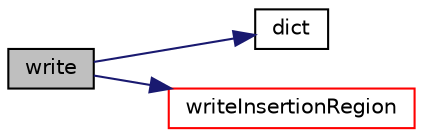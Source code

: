 digraph "write"
{
 // LATEX_PDF_SIZE
  edge [fontname="Helvetica",fontsize="10",labelfontname="Helvetica",labelfontsize="10"];
  node [fontname="Helvetica",fontsize="10",shape=record];
  rankdir="LR";
  Node1 [label="write",height=0.2,width=0.4,color="black", fillcolor="grey75", style="filled", fontcolor="black",tooltip="read from dictionary"];
  Node1 -> Node2 [color="midnightblue",fontsize="10",style="solid",fontname="Helvetica"];
  Node2 [label="dict",height=0.2,width=0.4,color="black", fillcolor="white", style="filled",URL="$classpFlow_1_1insertionRegion.html#a9e81e11944c2000f458fdb15b0b44d1a",tooltip=" "];
  Node1 -> Node3 [color="midnightblue",fontsize="10",style="solid",fontname="Helvetica"];
  Node3 [label="writeInsertionRegion",height=0.2,width=0.4,color="red", fillcolor="white", style="filled",URL="$classpFlow_1_1insertionRegion.html#aa364cd422ed5085c750de4a19a321f7f",tooltip="write to dictionary"];
}
